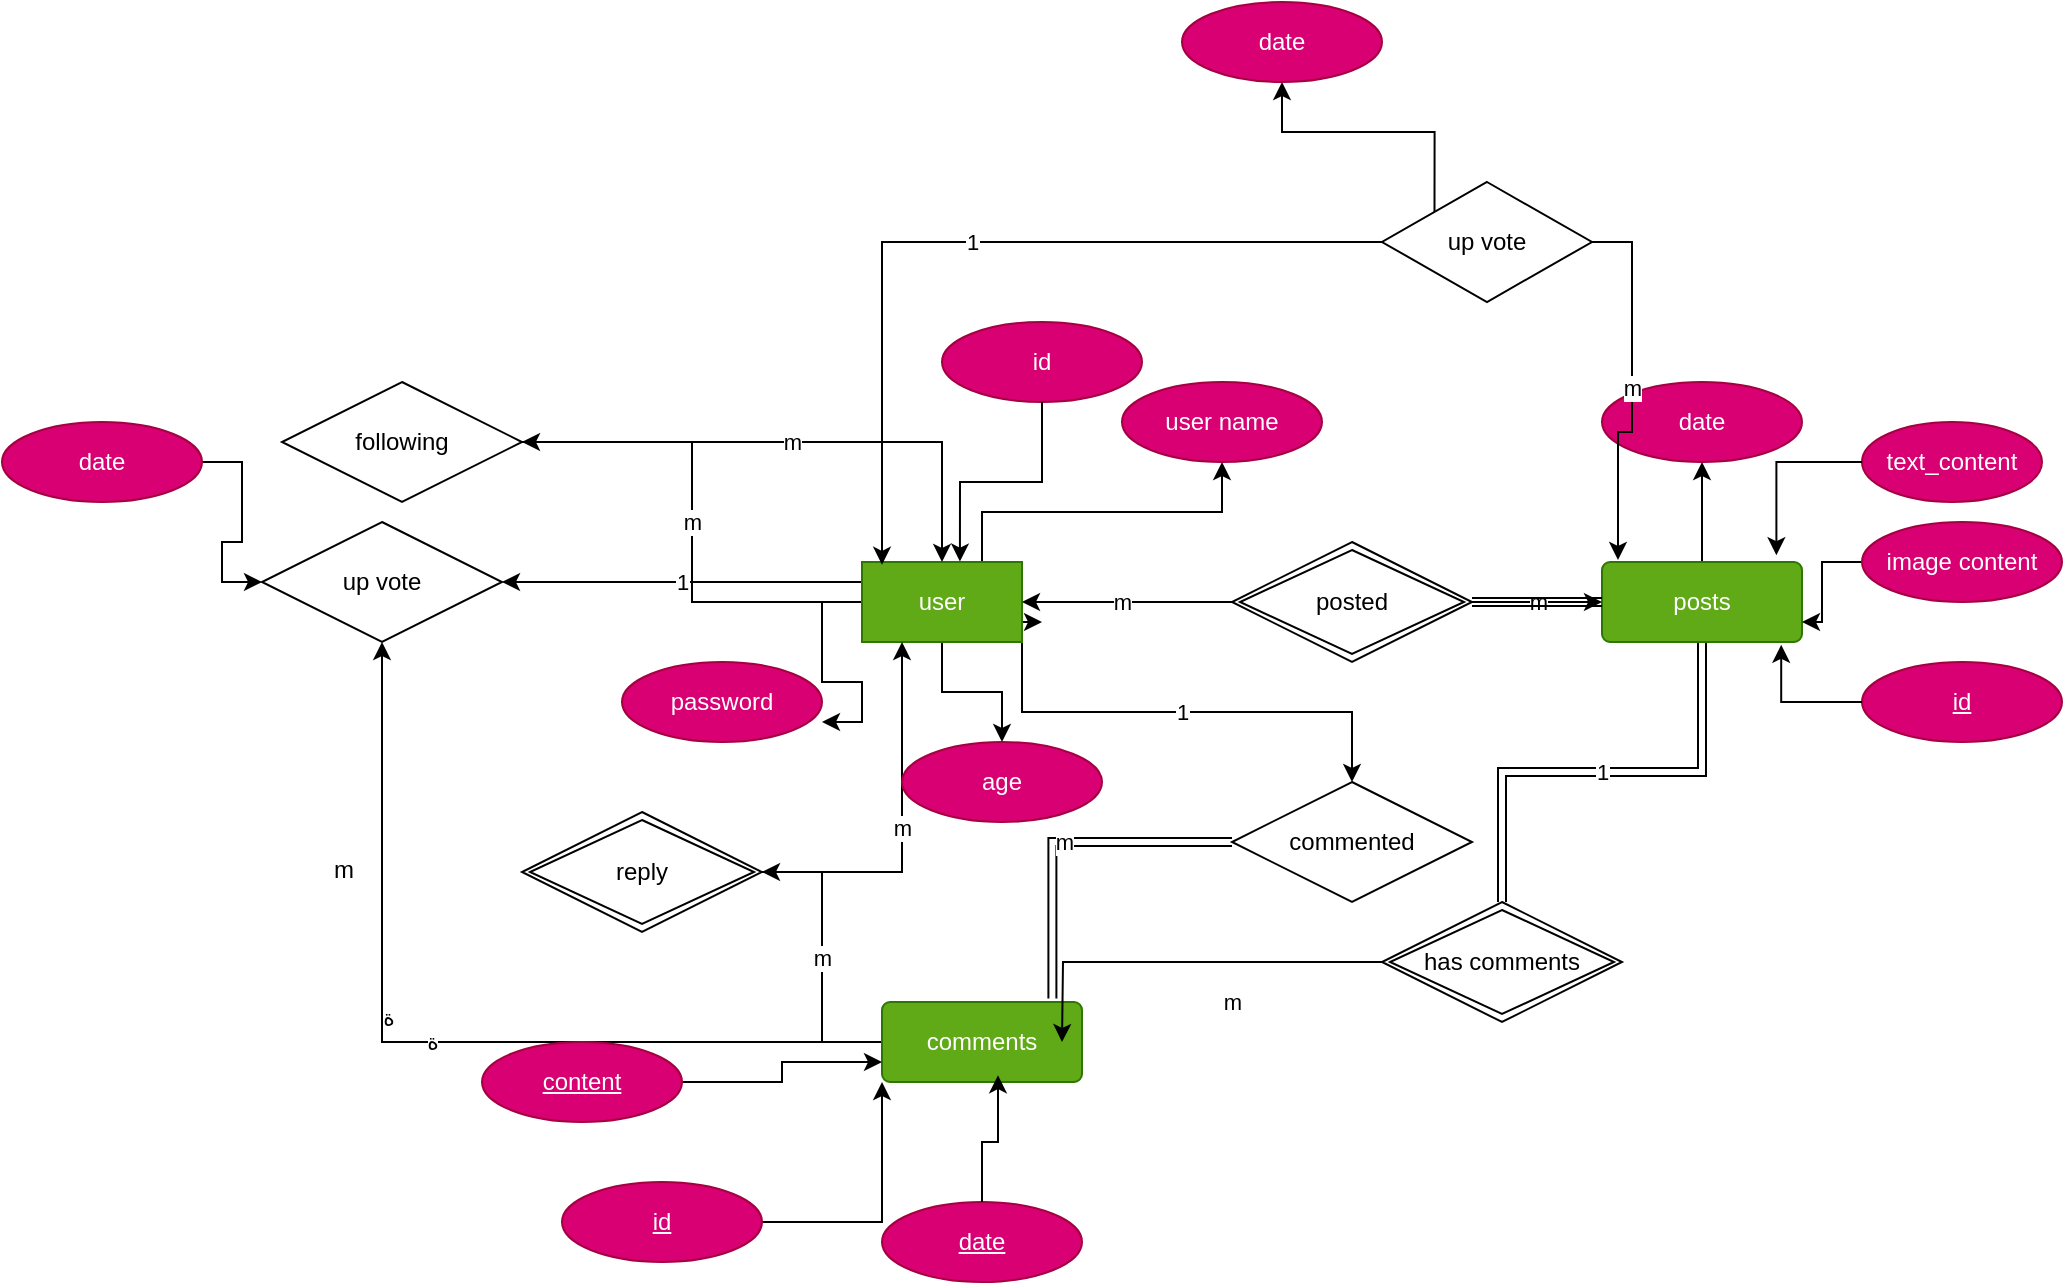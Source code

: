 <mxfile version="24.7.8" pages="2">
  <diagram name="Page-1" id="9XjhYuoobyPGaZSTx79C">
    <mxGraphModel dx="1825" dy="1720" grid="1" gridSize="10" guides="1" tooltips="1" connect="1" arrows="1" fold="1" page="1" pageScale="1" pageWidth="850" pageHeight="1100" math="0" shadow="0">
      <root>
        <mxCell id="0" />
        <mxCell id="1" parent="0" />
        <mxCell id="3RRBa5ifjyfrIRJ2lBE--13" value="m" style="edgeStyle=orthogonalEdgeStyle;rounded=0;orthogonalLoop=1;jettySize=auto;html=1;entryX=1;entryY=0.5;entryDx=0;entryDy=0;" parent="1" source="3RRBa5ifjyfrIRJ2lBE--1" target="3RRBa5ifjyfrIRJ2lBE--12" edge="1">
          <mxGeometry relative="1" as="geometry" />
        </mxCell>
        <mxCell id="3RRBa5ifjyfrIRJ2lBE--24" style="edgeStyle=orthogonalEdgeStyle;rounded=0;orthogonalLoop=1;jettySize=auto;html=1;exitX=0.75;exitY=0;exitDx=0;exitDy=0;entryX=0.5;entryY=1;entryDx=0;entryDy=0;" parent="1" source="3RRBa5ifjyfrIRJ2lBE--1" target="3RRBa5ifjyfrIRJ2lBE--23" edge="1">
          <mxGeometry relative="1" as="geometry" />
        </mxCell>
        <mxCell id="3RRBa5ifjyfrIRJ2lBE--32" style="edgeStyle=orthogonalEdgeStyle;rounded=0;orthogonalLoop=1;jettySize=auto;html=1;entryX=1;entryY=0.75;entryDx=0;entryDy=0;entryPerimeter=0;" parent="1" source="3RRBa5ifjyfrIRJ2lBE--1" target="3RRBa5ifjyfrIRJ2lBE--31" edge="1">
          <mxGeometry relative="1" as="geometry">
            <mxPoint x="230" y="210" as="targetPoint" />
          </mxGeometry>
        </mxCell>
        <mxCell id="3RRBa5ifjyfrIRJ2lBE--34" style="edgeStyle=orthogonalEdgeStyle;rounded=0;orthogonalLoop=1;jettySize=auto;html=1;entryX=0.5;entryY=0;entryDx=0;entryDy=0;" parent="1" source="3RRBa5ifjyfrIRJ2lBE--1" target="3RRBa5ifjyfrIRJ2lBE--33" edge="1">
          <mxGeometry relative="1" as="geometry" />
        </mxCell>
        <mxCell id="3RRBa5ifjyfrIRJ2lBE--49" value="1" style="edgeStyle=orthogonalEdgeStyle;rounded=0;orthogonalLoop=1;jettySize=auto;html=1;exitX=1;exitY=1;exitDx=0;exitDy=0;entryX=0.5;entryY=0;entryDx=0;entryDy=0;" parent="1" source="3RRBa5ifjyfrIRJ2lBE--1" target="3RRBa5ifjyfrIRJ2lBE--48" edge="1">
          <mxGeometry x="-0.021" relative="1" as="geometry">
            <mxPoint as="offset" />
          </mxGeometry>
        </mxCell>
        <mxCell id="3RRBa5ifjyfrIRJ2lBE--76" style="edgeStyle=orthogonalEdgeStyle;rounded=0;orthogonalLoop=1;jettySize=auto;html=1;exitX=1;exitY=0.75;exitDx=0;exitDy=0;" parent="1" source="3RRBa5ifjyfrIRJ2lBE--1" edge="1">
          <mxGeometry relative="1" as="geometry">
            <mxPoint x="270" y="150" as="targetPoint" />
          </mxGeometry>
        </mxCell>
        <mxCell id="3RRBa5ifjyfrIRJ2lBE--81" value="1" style="edgeStyle=orthogonalEdgeStyle;rounded=0;orthogonalLoop=1;jettySize=auto;html=1;exitX=0;exitY=0.25;exitDx=0;exitDy=0;" parent="1" source="3RRBa5ifjyfrIRJ2lBE--1" target="3RRBa5ifjyfrIRJ2lBE--82" edge="1">
          <mxGeometry relative="1" as="geometry">
            <mxPoint x="-60" y="130" as="targetPoint" />
          </mxGeometry>
        </mxCell>
        <mxCell id="3RRBa5ifjyfrIRJ2lBE--1" value="user" style="whiteSpace=wrap;html=1;align=center;fillColor=#60a917;fontColor=#ffffff;strokeColor=#2D7600;" parent="1" vertex="1">
          <mxGeometry x="180" y="120" width="80" height="40" as="geometry" />
        </mxCell>
        <mxCell id="3RRBa5ifjyfrIRJ2lBE--10" value="1" style="edgeStyle=orthogonalEdgeStyle;rounded=0;orthogonalLoop=1;jettySize=auto;html=1;shape=link;" parent="1" source="3RRBa5ifjyfrIRJ2lBE--3" target="3RRBa5ifjyfrIRJ2lBE--9" edge="1">
          <mxGeometry relative="1" as="geometry">
            <mxPoint x="600" y="210" as="targetPoint" />
          </mxGeometry>
        </mxCell>
        <mxCell id="3RRBa5ifjyfrIRJ2lBE--36" style="edgeStyle=orthogonalEdgeStyle;rounded=0;orthogonalLoop=1;jettySize=auto;html=1;entryX=0.5;entryY=1;entryDx=0;entryDy=0;" parent="1" source="3RRBa5ifjyfrIRJ2lBE--3" target="3RRBa5ifjyfrIRJ2lBE--35" edge="1">
          <mxGeometry relative="1" as="geometry" />
        </mxCell>
        <mxCell id="3RRBa5ifjyfrIRJ2lBE--3" value="posts" style="rounded=1;arcSize=10;whiteSpace=wrap;html=1;align=center;fillColor=#60a917;fontColor=#ffffff;strokeColor=#2D7600;" parent="1" vertex="1">
          <mxGeometry x="550" y="120" width="100" height="40" as="geometry" />
        </mxCell>
        <mxCell id="3RRBa5ifjyfrIRJ2lBE--21" value="m" style="edgeStyle=orthogonalEdgeStyle;rounded=0;orthogonalLoop=1;jettySize=auto;html=1;entryX=1;entryY=0.5;entryDx=0;entryDy=0;" parent="1" source="3RRBa5ifjyfrIRJ2lBE--5" target="3RRBa5ifjyfrIRJ2lBE--19" edge="1">
          <mxGeometry relative="1" as="geometry" />
        </mxCell>
        <mxCell id="3RRBa5ifjyfrIRJ2lBE--85" value="ة" style="edgeStyle=orthogonalEdgeStyle;rounded=0;orthogonalLoop=1;jettySize=auto;html=1;entryX=0.5;entryY=1;entryDx=0;entryDy=0;" parent="1" source="3RRBa5ifjyfrIRJ2lBE--5" target="3RRBa5ifjyfrIRJ2lBE--82" edge="1">
          <mxGeometry relative="1" as="geometry" />
        </mxCell>
        <mxCell id="3RRBa5ifjyfrIRJ2lBE--94" value="ة" style="edgeLabel;html=1;align=center;verticalAlign=middle;resizable=0;points=[];" parent="3RRBa5ifjyfrIRJ2lBE--85" vertex="1" connectable="0">
          <mxGeometry x="0.164" y="-3" relative="1" as="geometry">
            <mxPoint as="offset" />
          </mxGeometry>
        </mxCell>
        <mxCell id="3RRBa5ifjyfrIRJ2lBE--5" value="comments" style="rounded=1;arcSize=10;whiteSpace=wrap;html=1;align=center;fillColor=#60a917;fontColor=#ffffff;strokeColor=#2D7600;" parent="1" vertex="1">
          <mxGeometry x="190" y="340" width="100" height="40" as="geometry" />
        </mxCell>
        <mxCell id="3RRBa5ifjyfrIRJ2lBE--7" value="m" style="edgeStyle=orthogonalEdgeStyle;rounded=0;orthogonalLoop=1;jettySize=auto;html=1;" parent="1" source="3RRBa5ifjyfrIRJ2lBE--6" target="3RRBa5ifjyfrIRJ2lBE--3" edge="1">
          <mxGeometry relative="1" as="geometry" />
        </mxCell>
        <mxCell id="3RRBa5ifjyfrIRJ2lBE--8" value="m" style="edgeStyle=orthogonalEdgeStyle;rounded=0;orthogonalLoop=1;jettySize=auto;html=1;" parent="1" source="3RRBa5ifjyfrIRJ2lBE--6" target="3RRBa5ifjyfrIRJ2lBE--1" edge="1">
          <mxGeometry x="0.048" relative="1" as="geometry">
            <mxPoint as="offset" />
          </mxGeometry>
        </mxCell>
        <mxCell id="gha2zWPfZQm9CeeMWS2i-1" value="" style="edgeStyle=orthogonalEdgeStyle;rounded=0;orthogonalLoop=1;jettySize=auto;html=1;shape=link;" edge="1" parent="1" source="3RRBa5ifjyfrIRJ2lBE--6" target="3RRBa5ifjyfrIRJ2lBE--3">
          <mxGeometry relative="1" as="geometry" />
        </mxCell>
        <mxCell id="3RRBa5ifjyfrIRJ2lBE--6" value="posted" style="shape=rhombus;double=1;perimeter=rhombusPerimeter;whiteSpace=wrap;html=1;align=center;" parent="1" vertex="1">
          <mxGeometry x="365" y="110" width="120" height="60" as="geometry" />
        </mxCell>
        <mxCell id="3RRBa5ifjyfrIRJ2lBE--11" value="m" style="edgeStyle=orthogonalEdgeStyle;rounded=0;orthogonalLoop=1;jettySize=auto;html=1;entryX=1;entryY=0.5;entryDx=0;entryDy=0;strokeColor=none;" parent="1" source="3RRBa5ifjyfrIRJ2lBE--9" target="3RRBa5ifjyfrIRJ2lBE--5" edge="1">
          <mxGeometry relative="1" as="geometry" />
        </mxCell>
        <mxCell id="3RRBa5ifjyfrIRJ2lBE--52" style="edgeStyle=orthogonalEdgeStyle;rounded=0;orthogonalLoop=1;jettySize=auto;html=1;" parent="1" source="3RRBa5ifjyfrIRJ2lBE--9" edge="1">
          <mxGeometry relative="1" as="geometry">
            <mxPoint x="280" y="360" as="targetPoint" />
          </mxGeometry>
        </mxCell>
        <mxCell id="3RRBa5ifjyfrIRJ2lBE--9" value="has comments" style="shape=rhombus;double=1;perimeter=rhombusPerimeter;whiteSpace=wrap;html=1;align=center;" parent="1" vertex="1">
          <mxGeometry x="440" y="290" width="120" height="60" as="geometry" />
        </mxCell>
        <mxCell id="3RRBa5ifjyfrIRJ2lBE--18" value="m" style="edgeStyle=orthogonalEdgeStyle;rounded=0;orthogonalLoop=1;jettySize=auto;html=1;entryX=0.5;entryY=0;entryDx=0;entryDy=0;" parent="1" source="3RRBa5ifjyfrIRJ2lBE--12" target="3RRBa5ifjyfrIRJ2lBE--1" edge="1">
          <mxGeometry relative="1" as="geometry">
            <mxPoint as="offset" />
          </mxGeometry>
        </mxCell>
        <mxCell id="3RRBa5ifjyfrIRJ2lBE--12" value="following" style="shape=rhombus;perimeter=rhombusPerimeter;whiteSpace=wrap;html=1;align=center;" parent="1" vertex="1">
          <mxGeometry x="-110" y="30" width="120" height="60" as="geometry" />
        </mxCell>
        <mxCell id="oWTwecO-nlmCpSqTafe5-1" value="m" style="edgeStyle=orthogonalEdgeStyle;rounded=0;orthogonalLoop=1;jettySize=auto;html=1;entryX=0.25;entryY=1;entryDx=0;entryDy=0;" edge="1" parent="1" source="3RRBa5ifjyfrIRJ2lBE--19" target="3RRBa5ifjyfrIRJ2lBE--1">
          <mxGeometry relative="1" as="geometry" />
        </mxCell>
        <mxCell id="3RRBa5ifjyfrIRJ2lBE--19" value="reply" style="shape=rhombus;double=1;perimeter=rhombusPerimeter;whiteSpace=wrap;html=1;align=center;" parent="1" vertex="1">
          <mxGeometry x="10" y="245" width="120" height="60" as="geometry" />
        </mxCell>
        <mxCell id="3RRBa5ifjyfrIRJ2lBE--23" value="user name" style="ellipse;whiteSpace=wrap;html=1;align=center;fillColor=#d80073;fontColor=#ffffff;strokeColor=#A50040;" parent="1" vertex="1">
          <mxGeometry x="310" y="30" width="100" height="40" as="geometry" />
        </mxCell>
        <mxCell id="3RRBa5ifjyfrIRJ2lBE--26" value="id" style="ellipse;whiteSpace=wrap;html=1;align=center;fillColor=#d80073;fontColor=#ffffff;strokeColor=#A50040;" parent="1" vertex="1">
          <mxGeometry x="220" width="100" height="40" as="geometry" />
        </mxCell>
        <mxCell id="3RRBa5ifjyfrIRJ2lBE--28" style="edgeStyle=orthogonalEdgeStyle;rounded=0;orthogonalLoop=1;jettySize=auto;html=1;entryX=0.612;entryY=-0.005;entryDx=0;entryDy=0;entryPerimeter=0;" parent="1" source="3RRBa5ifjyfrIRJ2lBE--26" target="3RRBa5ifjyfrIRJ2lBE--1" edge="1">
          <mxGeometry relative="1" as="geometry" />
        </mxCell>
        <mxCell id="3RRBa5ifjyfrIRJ2lBE--31" value="password" style="ellipse;whiteSpace=wrap;html=1;align=center;fillColor=#d80073;fontColor=#ffffff;strokeColor=#A50040;" parent="1" vertex="1">
          <mxGeometry x="60" y="170" width="100" height="40" as="geometry" />
        </mxCell>
        <mxCell id="3RRBa5ifjyfrIRJ2lBE--33" value="age" style="ellipse;whiteSpace=wrap;html=1;align=center;fillColor=#d80073;fontColor=#ffffff;strokeColor=#A50040;" parent="1" vertex="1">
          <mxGeometry x="200" y="210" width="100" height="40" as="geometry" />
        </mxCell>
        <mxCell id="3RRBa5ifjyfrIRJ2lBE--35" value="date" style="ellipse;whiteSpace=wrap;html=1;align=center;fillColor=#d80073;fontColor=#ffffff;strokeColor=#A50040;" parent="1" vertex="1">
          <mxGeometry x="550" y="30" width="100" height="40" as="geometry" />
        </mxCell>
        <mxCell id="3RRBa5ifjyfrIRJ2lBE--37" value="text_content" style="ellipse;whiteSpace=wrap;html=1;align=center;fillColor=#d80073;fontColor=#ffffff;strokeColor=#A50040;" parent="1" vertex="1">
          <mxGeometry x="680" y="50" width="90" height="40" as="geometry" />
        </mxCell>
        <mxCell id="3RRBa5ifjyfrIRJ2lBE--40" style="edgeStyle=orthogonalEdgeStyle;rounded=0;orthogonalLoop=1;jettySize=auto;html=1;entryX=1;entryY=0.75;entryDx=0;entryDy=0;" parent="1" source="3RRBa5ifjyfrIRJ2lBE--38" target="3RRBa5ifjyfrIRJ2lBE--3" edge="1">
          <mxGeometry relative="1" as="geometry" />
        </mxCell>
        <mxCell id="3RRBa5ifjyfrIRJ2lBE--38" value="image content" style="ellipse;whiteSpace=wrap;html=1;align=center;fillColor=#d80073;fontColor=#ffffff;strokeColor=#A50040;" parent="1" vertex="1">
          <mxGeometry x="680" y="100" width="100" height="40" as="geometry" />
        </mxCell>
        <mxCell id="3RRBa5ifjyfrIRJ2lBE--39" style="edgeStyle=orthogonalEdgeStyle;rounded=0;orthogonalLoop=1;jettySize=auto;html=1;entryX=0.872;entryY=-0.085;entryDx=0;entryDy=0;entryPerimeter=0;" parent="1" source="3RRBa5ifjyfrIRJ2lBE--37" target="3RRBa5ifjyfrIRJ2lBE--3" edge="1">
          <mxGeometry relative="1" as="geometry" />
        </mxCell>
        <mxCell id="3RRBa5ifjyfrIRJ2lBE--41" value="id" style="ellipse;whiteSpace=wrap;html=1;align=center;fontStyle=4;fillColor=#d80073;fontColor=#ffffff;strokeColor=#A50040;" parent="1" vertex="1">
          <mxGeometry x="680" y="170" width="100" height="40" as="geometry" />
        </mxCell>
        <mxCell id="3RRBa5ifjyfrIRJ2lBE--42" style="edgeStyle=orthogonalEdgeStyle;rounded=0;orthogonalLoop=1;jettySize=auto;html=1;entryX=0.896;entryY=1.035;entryDx=0;entryDy=0;entryPerimeter=0;" parent="1" source="3RRBa5ifjyfrIRJ2lBE--41" target="3RRBa5ifjyfrIRJ2lBE--3" edge="1">
          <mxGeometry relative="1" as="geometry" />
        </mxCell>
        <mxCell id="3RRBa5ifjyfrIRJ2lBE--43" value="date" style="ellipse;whiteSpace=wrap;html=1;align=center;fontStyle=4;fillColor=#d80073;fontColor=#ffffff;strokeColor=#A50040;" parent="1" vertex="1">
          <mxGeometry x="190" y="440" width="100" height="40" as="geometry" />
        </mxCell>
        <mxCell id="3RRBa5ifjyfrIRJ2lBE--51" style="edgeStyle=orthogonalEdgeStyle;rounded=0;orthogonalLoop=1;jettySize=auto;html=1;entryX=0;entryY=0.75;entryDx=0;entryDy=0;" parent="1" source="3RRBa5ifjyfrIRJ2lBE--44" target="3RRBa5ifjyfrIRJ2lBE--5" edge="1">
          <mxGeometry relative="1" as="geometry" />
        </mxCell>
        <mxCell id="3RRBa5ifjyfrIRJ2lBE--44" value="content" style="ellipse;whiteSpace=wrap;html=1;align=center;fontStyle=4;fillColor=#d80073;fontColor=#ffffff;strokeColor=#A50040;" parent="1" vertex="1">
          <mxGeometry x="-10" y="360" width="100" height="40" as="geometry" />
        </mxCell>
        <mxCell id="3RRBa5ifjyfrIRJ2lBE--47" style="edgeStyle=orthogonalEdgeStyle;rounded=0;orthogonalLoop=1;jettySize=auto;html=1;entryX=0;entryY=1;entryDx=0;entryDy=0;" parent="1" source="3RRBa5ifjyfrIRJ2lBE--45" target="3RRBa5ifjyfrIRJ2lBE--5" edge="1">
          <mxGeometry relative="1" as="geometry" />
        </mxCell>
        <mxCell id="3RRBa5ifjyfrIRJ2lBE--45" value="id" style="ellipse;whiteSpace=wrap;html=1;align=center;fontStyle=4;fillColor=#d80073;fontColor=#ffffff;strokeColor=#A50040;" parent="1" vertex="1">
          <mxGeometry x="30" y="430" width="100" height="40" as="geometry" />
        </mxCell>
        <mxCell id="3RRBa5ifjyfrIRJ2lBE--46" style="edgeStyle=orthogonalEdgeStyle;rounded=0;orthogonalLoop=1;jettySize=auto;html=1;entryX=0.58;entryY=0.915;entryDx=0;entryDy=0;entryPerimeter=0;" parent="1" source="3RRBa5ifjyfrIRJ2lBE--43" target="3RRBa5ifjyfrIRJ2lBE--5" edge="1">
          <mxGeometry relative="1" as="geometry" />
        </mxCell>
        <mxCell id="3RRBa5ifjyfrIRJ2lBE--48" value="commented" style="shape=rhombus;perimeter=rhombusPerimeter;whiteSpace=wrap;html=1;align=center;" parent="1" vertex="1">
          <mxGeometry x="365" y="230" width="120" height="60" as="geometry" />
        </mxCell>
        <mxCell id="3RRBa5ifjyfrIRJ2lBE--50" value="m" style="edgeStyle=orthogonalEdgeStyle;rounded=0;orthogonalLoop=1;jettySize=auto;html=1;entryX=0.852;entryY=-0.045;entryDx=0;entryDy=0;entryPerimeter=0;shape=link;" parent="1" source="3RRBa5ifjyfrIRJ2lBE--48" target="3RRBa5ifjyfrIRJ2lBE--5" edge="1">
          <mxGeometry relative="1" as="geometry" />
        </mxCell>
        <mxCell id="3RRBa5ifjyfrIRJ2lBE--74" style="edgeStyle=orthogonalEdgeStyle;rounded=0;orthogonalLoop=1;jettySize=auto;html=1;exitX=0;exitY=0;exitDx=0;exitDy=0;entryX=0.5;entryY=1;entryDx=0;entryDy=0;" parent="1" source="3RRBa5ifjyfrIRJ2lBE--67" target="3RRBa5ifjyfrIRJ2lBE--72" edge="1">
          <mxGeometry relative="1" as="geometry" />
        </mxCell>
        <mxCell id="3RRBa5ifjyfrIRJ2lBE--67" value="up vote" style="shape=rhombus;perimeter=rhombusPerimeter;whiteSpace=wrap;html=1;align=center;" parent="1" vertex="1">
          <mxGeometry x="440" y="-70" width="105" height="60" as="geometry" />
        </mxCell>
        <mxCell id="3RRBa5ifjyfrIRJ2lBE--69" value="m" style="edgeStyle=orthogonalEdgeStyle;rounded=0;orthogonalLoop=1;jettySize=auto;html=1;exitX=1;exitY=0.5;exitDx=0;exitDy=0;entryX=0.08;entryY=-0.025;entryDx=0;entryDy=0;entryPerimeter=0;" parent="1" source="3RRBa5ifjyfrIRJ2lBE--67" target="3RRBa5ifjyfrIRJ2lBE--3" edge="1">
          <mxGeometry relative="1" as="geometry" />
        </mxCell>
        <mxCell id="3RRBa5ifjyfrIRJ2lBE--72" value="date" style="ellipse;whiteSpace=wrap;html=1;align=center;fillColor=#d80073;fontColor=#ffffff;strokeColor=#A50040;" parent="1" vertex="1">
          <mxGeometry x="340" y="-160" width="100" height="40" as="geometry" />
        </mxCell>
        <mxCell id="3RRBa5ifjyfrIRJ2lBE--77" value="1" style="edgeStyle=orthogonalEdgeStyle;rounded=0;orthogonalLoop=1;jettySize=auto;html=1;entryX=0.125;entryY=0.035;entryDx=0;entryDy=0;entryPerimeter=0;" parent="1" source="3RRBa5ifjyfrIRJ2lBE--67" target="3RRBa5ifjyfrIRJ2lBE--1" edge="1">
          <mxGeometry relative="1" as="geometry" />
        </mxCell>
        <mxCell id="3RRBa5ifjyfrIRJ2lBE--82" value="up vote" style="shape=rhombus;perimeter=rhombusPerimeter;whiteSpace=wrap;html=1;align=center;" parent="1" vertex="1">
          <mxGeometry x="-120" y="100" width="120" height="60" as="geometry" />
        </mxCell>
        <mxCell id="3RRBa5ifjyfrIRJ2lBE--92" style="edgeStyle=orthogonalEdgeStyle;rounded=0;orthogonalLoop=1;jettySize=auto;html=1;entryX=0;entryY=0.5;entryDx=0;entryDy=0;" parent="1" source="3RRBa5ifjyfrIRJ2lBE--86" target="3RRBa5ifjyfrIRJ2lBE--82" edge="1">
          <mxGeometry relative="1" as="geometry" />
        </mxCell>
        <mxCell id="3RRBa5ifjyfrIRJ2lBE--86" value="date" style="ellipse;whiteSpace=wrap;html=1;align=center;fillColor=#d80073;fontColor=#ffffff;strokeColor=#A50040;" parent="1" vertex="1">
          <mxGeometry x="-250" y="50" width="100" height="40" as="geometry" />
        </mxCell>
        <mxCell id="3RRBa5ifjyfrIRJ2lBE--95" value="m" style="text;strokeColor=none;fillColor=none;spacingLeft=4;spacingRight=4;overflow=hidden;rotatable=0;points=[[0,0.5],[1,0.5]];portConstraint=eastwest;fontSize=12;whiteSpace=wrap;html=1;" parent="1" vertex="1">
          <mxGeometry x="-90" y="260" width="40" height="30" as="geometry" />
        </mxCell>
      </root>
    </mxGraphModel>
  </diagram>
  <diagram id="Yn746EnxfipcI4BSq0CS" name="Page-2">
    <mxGraphModel dx="975" dy="620" grid="1" gridSize="10" guides="1" tooltips="1" connect="1" arrows="1" fold="1" page="1" pageScale="1" pageWidth="850" pageHeight="1100" math="0" shadow="0">
      <root>
        <mxCell id="0" />
        <mxCell id="1" parent="0" />
        <mxCell id="nkIInVx1HYtHLgI14Pll-1" value="m" style="edgeStyle=orthogonalEdgeStyle;rounded=0;orthogonalLoop=1;jettySize=auto;html=1;entryX=1;entryY=0.5;entryDx=0;entryDy=0;dashed=1;" edge="1" parent="1" source="nkIInVx1HYtHLgI14Pll-8" target="nkIInVx1HYtHLgI14Pll-24">
          <mxGeometry relative="1" as="geometry" />
        </mxCell>
        <mxCell id="nkIInVx1HYtHLgI14Pll-2" style="edgeStyle=orthogonalEdgeStyle;rounded=0;orthogonalLoop=1;jettySize=auto;html=1;exitX=0.75;exitY=0;exitDx=0;exitDy=0;entryX=0.5;entryY=1;entryDx=0;entryDy=0;" edge="1" parent="1" source="nkIInVx1HYtHLgI14Pll-8" target="nkIInVx1HYtHLgI14Pll-27">
          <mxGeometry relative="1" as="geometry" />
        </mxCell>
        <mxCell id="nkIInVx1HYtHLgI14Pll-3" style="edgeStyle=orthogonalEdgeStyle;rounded=0;orthogonalLoop=1;jettySize=auto;html=1;entryX=1;entryY=0.75;entryDx=0;entryDy=0;entryPerimeter=0;" edge="1" parent="1" source="nkIInVx1HYtHLgI14Pll-8" target="nkIInVx1HYtHLgI14Pll-30">
          <mxGeometry relative="1" as="geometry">
            <mxPoint x="760" y="680" as="targetPoint" />
          </mxGeometry>
        </mxCell>
        <mxCell id="nkIInVx1HYtHLgI14Pll-4" style="edgeStyle=orthogonalEdgeStyle;rounded=0;orthogonalLoop=1;jettySize=auto;html=1;entryX=0.5;entryY=0;entryDx=0;entryDy=0;" edge="1" parent="1" source="nkIInVx1HYtHLgI14Pll-8" target="nkIInVx1HYtHLgI14Pll-31">
          <mxGeometry relative="1" as="geometry" />
        </mxCell>
        <mxCell id="nkIInVx1HYtHLgI14Pll-5" value="1" style="rounded=0;orthogonalLoop=1;jettySize=auto;html=1;exitX=1;exitY=1;exitDx=0;exitDy=0;dashed=1;" edge="1" parent="1" source="nkIInVx1HYtHLgI14Pll-8" target="nkIInVx1HYtHLgI14Pll-45">
          <mxGeometry x="-0.021" relative="1" as="geometry">
            <mxPoint as="offset" />
          </mxGeometry>
        </mxCell>
        <mxCell id="nkIInVx1HYtHLgI14Pll-6" style="edgeStyle=orthogonalEdgeStyle;rounded=0;orthogonalLoop=1;jettySize=auto;html=1;exitX=1;exitY=0.75;exitDx=0;exitDy=0;" edge="1" parent="1" source="nkIInVx1HYtHLgI14Pll-8">
          <mxGeometry relative="1" as="geometry">
            <mxPoint x="800" y="620" as="targetPoint" />
          </mxGeometry>
        </mxCell>
        <mxCell id="nkIInVx1HYtHLgI14Pll-7" value="1" style="edgeStyle=orthogonalEdgeStyle;rounded=0;orthogonalLoop=1;jettySize=auto;html=1;exitX=0;exitY=0.25;exitDx=0;exitDy=0;dashed=1;" edge="1" parent="1" source="nkIInVx1HYtHLgI14Pll-8" target="nkIInVx1HYtHLgI14Pll-52">
          <mxGeometry relative="1" as="geometry">
            <mxPoint x="470" y="600" as="targetPoint" />
          </mxGeometry>
        </mxCell>
        <mxCell id="nkIInVx1HYtHLgI14Pll-8" value="user" style="whiteSpace=wrap;html=1;align=center;fillColor=#60a917;fontColor=#ffffff;strokeColor=#2D7600;" vertex="1" parent="1">
          <mxGeometry x="710" y="590" width="80" height="40" as="geometry" />
        </mxCell>
        <mxCell id="nkIInVx1HYtHLgI14Pll-9" value="1" style="rounded=0;orthogonalLoop=1;jettySize=auto;html=1;shape=link;" edge="1" parent="1" source="nkIInVx1HYtHLgI14Pll-11" target="nkIInVx1HYtHLgI14Pll-45">
          <mxGeometry x="-0.103" relative="1" as="geometry">
            <mxPoint x="1030" y="760" as="targetPoint" />
            <mxPoint as="offset" />
          </mxGeometry>
        </mxCell>
        <mxCell id="nkIInVx1HYtHLgI14Pll-10" style="edgeStyle=orthogonalEdgeStyle;rounded=0;orthogonalLoop=1;jettySize=auto;html=1;entryX=0.5;entryY=1;entryDx=0;entryDy=0;" edge="1" parent="1" source="nkIInVx1HYtHLgI14Pll-11" target="nkIInVx1HYtHLgI14Pll-32">
          <mxGeometry relative="1" as="geometry" />
        </mxCell>
        <mxCell id="nkIInVx1HYtHLgI14Pll-11" value="posts" style="rounded=1;arcSize=10;whiteSpace=wrap;html=1;align=center;fillColor=#60a917;fontColor=#ffffff;strokeColor=#2D7600;" vertex="1" parent="1">
          <mxGeometry x="1080" y="590" width="100" height="40" as="geometry" />
        </mxCell>
        <mxCell id="nkIInVx1HYtHLgI14Pll-13" value="ة" style="edgeStyle=orthogonalEdgeStyle;rounded=0;orthogonalLoop=1;jettySize=auto;html=1;entryX=0.5;entryY=1;entryDx=0;entryDy=0;dashed=1;" edge="1" parent="1" target="nkIInVx1HYtHLgI14Pll-52">
          <mxGeometry relative="1" as="geometry">
            <mxPoint x="720" y="830" as="sourcePoint" />
          </mxGeometry>
        </mxCell>
        <mxCell id="nkIInVx1HYtHLgI14Pll-14" value="ة" style="edgeLabel;html=1;align=center;verticalAlign=middle;resizable=0;points=[];" vertex="1" connectable="0" parent="nkIInVx1HYtHLgI14Pll-13">
          <mxGeometry x="0.164" y="-3" relative="1" as="geometry">
            <mxPoint as="offset" />
          </mxGeometry>
        </mxCell>
        <mxCell id="nkIInVx1HYtHLgI14Pll-16" value="m" style="edgeStyle=orthogonalEdgeStyle;rounded=0;orthogonalLoop=1;jettySize=auto;html=1;dashed=1;" edge="1" parent="1" source="nkIInVx1HYtHLgI14Pll-19" target="nkIInVx1HYtHLgI14Pll-11">
          <mxGeometry relative="1" as="geometry" />
        </mxCell>
        <mxCell id="nkIInVx1HYtHLgI14Pll-17" value="m" style="edgeStyle=orthogonalEdgeStyle;rounded=0;orthogonalLoop=1;jettySize=auto;html=1;dashed=1;" edge="1" parent="1" source="nkIInVx1HYtHLgI14Pll-19" target="nkIInVx1HYtHLgI14Pll-8">
          <mxGeometry x="0.048" relative="1" as="geometry">
            <mxPoint as="offset" />
          </mxGeometry>
        </mxCell>
        <mxCell id="nkIInVx1HYtHLgI14Pll-18" value="" style="edgeStyle=orthogonalEdgeStyle;rounded=0;orthogonalLoop=1;jettySize=auto;html=1;shape=link;" edge="1" parent="1" source="nkIInVx1HYtHLgI14Pll-19" target="nkIInVx1HYtHLgI14Pll-11">
          <mxGeometry relative="1" as="geometry" />
        </mxCell>
        <mxCell id="nkIInVx1HYtHLgI14Pll-19" value="posted" style="shape=rhombus;double=1;perimeter=rhombusPerimeter;whiteSpace=wrap;html=1;align=center;" vertex="1" parent="1">
          <mxGeometry x="895" y="580" width="120" height="60" as="geometry" />
        </mxCell>
        <mxCell id="nkIInVx1HYtHLgI14Pll-20" value="m" style="edgeStyle=orthogonalEdgeStyle;rounded=0;orthogonalLoop=1;jettySize=auto;html=1;entryX=1;entryY=0.5;entryDx=0;entryDy=0;strokeColor=none;dashed=1;" edge="1" parent="1">
          <mxGeometry relative="1" as="geometry">
            <mxPoint x="970" y="790" as="sourcePoint" />
            <mxPoint x="820" y="830" as="targetPoint" />
          </mxGeometry>
        </mxCell>
        <mxCell id="nkIInVx1HYtHLgI14Pll-23" value="m" style="edgeStyle=orthogonalEdgeStyle;rounded=0;orthogonalLoop=1;jettySize=auto;html=1;entryX=0.5;entryY=0;entryDx=0;entryDy=0;dashed=1;" edge="1" parent="1" source="nkIInVx1HYtHLgI14Pll-24" target="nkIInVx1HYtHLgI14Pll-8">
          <mxGeometry relative="1" as="geometry" />
        </mxCell>
        <mxCell id="nkIInVx1HYtHLgI14Pll-24" value="following" style="shape=rhombus;perimeter=rhombusPerimeter;whiteSpace=wrap;html=1;align=center;" vertex="1" parent="1">
          <mxGeometry x="420" y="500" width="120" height="60" as="geometry" />
        </mxCell>
        <mxCell id="nkIInVx1HYtHLgI14Pll-27" value="user name" style="ellipse;whiteSpace=wrap;html=1;align=center;fillColor=#d80073;fontColor=#ffffff;strokeColor=#A50040;" vertex="1" parent="1">
          <mxGeometry x="840" y="500" width="100" height="40" as="geometry" />
        </mxCell>
        <mxCell id="nkIInVx1HYtHLgI14Pll-28" value="id" style="ellipse;whiteSpace=wrap;html=1;align=center;fillColor=#d80073;fontColor=#ffffff;strokeColor=#A50040;" vertex="1" parent="1">
          <mxGeometry x="750" y="470" width="100" height="40" as="geometry" />
        </mxCell>
        <mxCell id="nkIInVx1HYtHLgI14Pll-29" style="edgeStyle=orthogonalEdgeStyle;rounded=0;orthogonalLoop=1;jettySize=auto;html=1;entryX=0.612;entryY=-0.005;entryDx=0;entryDy=0;entryPerimeter=0;" edge="1" parent="1" source="nkIInVx1HYtHLgI14Pll-28" target="nkIInVx1HYtHLgI14Pll-8">
          <mxGeometry relative="1" as="geometry" />
        </mxCell>
        <mxCell id="nkIInVx1HYtHLgI14Pll-30" value="password" style="ellipse;whiteSpace=wrap;html=1;align=center;fillColor=#d80073;fontColor=#ffffff;strokeColor=#A50040;" vertex="1" parent="1">
          <mxGeometry x="590" y="640" width="100" height="40" as="geometry" />
        </mxCell>
        <mxCell id="nkIInVx1HYtHLgI14Pll-31" value="age" style="ellipse;whiteSpace=wrap;html=1;align=center;fillColor=#d80073;fontColor=#ffffff;strokeColor=#A50040;" vertex="1" parent="1">
          <mxGeometry x="710" y="680" width="100" height="40" as="geometry" />
        </mxCell>
        <mxCell id="nkIInVx1HYtHLgI14Pll-32" value="date" style="ellipse;whiteSpace=wrap;html=1;align=center;fillColor=#d80073;fontColor=#ffffff;strokeColor=#A50040;" vertex="1" parent="1">
          <mxGeometry x="1080" y="500" width="100" height="40" as="geometry" />
        </mxCell>
        <mxCell id="nkIInVx1HYtHLgI14Pll-33" value="text_content" style="ellipse;whiteSpace=wrap;html=1;align=center;fillColor=#d80073;fontColor=#ffffff;strokeColor=#A50040;" vertex="1" parent="1">
          <mxGeometry x="1210" y="520" width="90" height="40" as="geometry" />
        </mxCell>
        <mxCell id="nkIInVx1HYtHLgI14Pll-34" style="edgeStyle=orthogonalEdgeStyle;rounded=0;orthogonalLoop=1;jettySize=auto;html=1;entryX=1;entryY=0.75;entryDx=0;entryDy=0;" edge="1" parent="1" source="nkIInVx1HYtHLgI14Pll-35" target="nkIInVx1HYtHLgI14Pll-11">
          <mxGeometry relative="1" as="geometry" />
        </mxCell>
        <mxCell id="nkIInVx1HYtHLgI14Pll-35" value="image content" style="ellipse;whiteSpace=wrap;html=1;align=center;fillColor=#d80073;fontColor=#ffffff;strokeColor=#A50040;" vertex="1" parent="1">
          <mxGeometry x="1210" y="570" width="100" height="40" as="geometry" />
        </mxCell>
        <mxCell id="nkIInVx1HYtHLgI14Pll-36" style="edgeStyle=orthogonalEdgeStyle;rounded=0;orthogonalLoop=1;jettySize=auto;html=1;entryX=0.872;entryY=-0.085;entryDx=0;entryDy=0;entryPerimeter=0;" edge="1" parent="1" source="nkIInVx1HYtHLgI14Pll-33" target="nkIInVx1HYtHLgI14Pll-11">
          <mxGeometry relative="1" as="geometry" />
        </mxCell>
        <mxCell id="nkIInVx1HYtHLgI14Pll-37" value="id" style="ellipse;whiteSpace=wrap;html=1;align=center;fontStyle=4;fillColor=#d80073;fontColor=#ffffff;strokeColor=#A50040;" vertex="1" parent="1">
          <mxGeometry x="1210" y="640" width="100" height="40" as="geometry" />
        </mxCell>
        <mxCell id="nkIInVx1HYtHLgI14Pll-38" style="edgeStyle=orthogonalEdgeStyle;rounded=0;orthogonalLoop=1;jettySize=auto;html=1;entryX=0.896;entryY=1.035;entryDx=0;entryDy=0;entryPerimeter=0;" edge="1" parent="1" source="nkIInVx1HYtHLgI14Pll-37" target="nkIInVx1HYtHLgI14Pll-11">
          <mxGeometry relative="1" as="geometry" />
        </mxCell>
        <mxCell id="nkIInVx1HYtHLgI14Pll-56" style="edgeStyle=orthogonalEdgeStyle;rounded=0;orthogonalLoop=1;jettySize=auto;html=1;entryX=1;entryY=0.5;entryDx=0;entryDy=0;" edge="1" parent="1" source="nkIInVx1HYtHLgI14Pll-39" target="nkIInVx1HYtHLgI14Pll-45">
          <mxGeometry relative="1" as="geometry" />
        </mxCell>
        <mxCell id="nkIInVx1HYtHLgI14Pll-39" value="date" style="ellipse;whiteSpace=wrap;html=1;align=center;fontStyle=4;fillColor=#d80073;fontColor=#ffffff;strokeColor=#A50040;" vertex="1" parent="1">
          <mxGeometry x="990" y="810" width="100" height="40" as="geometry" />
        </mxCell>
        <mxCell id="nkIInVx1HYtHLgI14Pll-58" style="edgeStyle=orthogonalEdgeStyle;rounded=0;orthogonalLoop=1;jettySize=auto;html=1;entryX=0;entryY=0.5;entryDx=0;entryDy=0;" edge="1" parent="1" source="nkIInVx1HYtHLgI14Pll-41" target="nkIInVx1HYtHLgI14Pll-45">
          <mxGeometry relative="1" as="geometry">
            <Array as="points">
              <mxPoint x="760" y="840" />
              <mxPoint x="840" y="840" />
              <mxPoint x="840" y="790" />
              <mxPoint x="875" y="790" />
              <mxPoint x="875" y="730" />
            </Array>
          </mxGeometry>
        </mxCell>
        <mxCell id="nkIInVx1HYtHLgI14Pll-41" value="content" style="ellipse;whiteSpace=wrap;html=1;align=center;fontStyle=4;fillColor=#d80073;fontColor=#ffffff;strokeColor=#A50040;" vertex="1" parent="1">
          <mxGeometry x="710" y="780" width="100" height="40" as="geometry" />
        </mxCell>
        <mxCell id="nkIInVx1HYtHLgI14Pll-57" style="edgeStyle=orthogonalEdgeStyle;rounded=0;orthogonalLoop=1;jettySize=auto;html=1;entryX=0.5;entryY=1;entryDx=0;entryDy=0;" edge="1" parent="1" source="nkIInVx1HYtHLgI14Pll-43" target="nkIInVx1HYtHLgI14Pll-45">
          <mxGeometry relative="1" as="geometry" />
        </mxCell>
        <mxCell id="nkIInVx1HYtHLgI14Pll-43" value="id" style="ellipse;whiteSpace=wrap;html=1;align=center;fontStyle=4;fillColor=#d80073;fontColor=#ffffff;strokeColor=#A50040;" vertex="1" parent="1">
          <mxGeometry x="870" y="830" width="100" height="40" as="geometry" />
        </mxCell>
        <mxCell id="nkIInVx1HYtHLgI14Pll-45" value="commented" style="shape=rhombus;perimeter=rhombusPerimeter;whiteSpace=wrap;html=1;align=center;" vertex="1" parent="1">
          <mxGeometry x="895" y="700" width="120" height="60" as="geometry" />
        </mxCell>
        <mxCell id="nkIInVx1HYtHLgI14Pll-47" style="edgeStyle=orthogonalEdgeStyle;rounded=0;orthogonalLoop=1;jettySize=auto;html=1;exitX=0;exitY=0;exitDx=0;exitDy=0;entryX=0.5;entryY=1;entryDx=0;entryDy=0;" edge="1" parent="1" source="nkIInVx1HYtHLgI14Pll-48" target="nkIInVx1HYtHLgI14Pll-50">
          <mxGeometry relative="1" as="geometry" />
        </mxCell>
        <mxCell id="nkIInVx1HYtHLgI14Pll-48" value="up vote" style="shape=rhombus;perimeter=rhombusPerimeter;whiteSpace=wrap;html=1;align=center;" vertex="1" parent="1">
          <mxGeometry x="970" y="400" width="105" height="60" as="geometry" />
        </mxCell>
        <mxCell id="nkIInVx1HYtHLgI14Pll-49" value="m" style="edgeStyle=orthogonalEdgeStyle;rounded=0;orthogonalLoop=1;jettySize=auto;html=1;exitX=1;exitY=0.5;exitDx=0;exitDy=0;entryX=0.08;entryY=-0.025;entryDx=0;entryDy=0;entryPerimeter=0;dashed=1;" edge="1" parent="1" source="nkIInVx1HYtHLgI14Pll-48" target="nkIInVx1HYtHLgI14Pll-11">
          <mxGeometry relative="1" as="geometry">
            <Array as="points">
              <mxPoint x="1070" y="460" />
              <mxPoint x="1070" y="589" />
            </Array>
          </mxGeometry>
        </mxCell>
        <mxCell id="nkIInVx1HYtHLgI14Pll-50" value="date" style="ellipse;whiteSpace=wrap;html=1;align=center;fillColor=#d80073;fontColor=#ffffff;strokeColor=#A50040;" vertex="1" parent="1">
          <mxGeometry x="870" y="310" width="100" height="40" as="geometry" />
        </mxCell>
        <mxCell id="nkIInVx1HYtHLgI14Pll-51" value="1" style="edgeStyle=orthogonalEdgeStyle;rounded=0;orthogonalLoop=1;jettySize=auto;html=1;entryX=0.125;entryY=0.035;entryDx=0;entryDy=0;entryPerimeter=0;dashed=1;" edge="1" parent="1" source="nkIInVx1HYtHLgI14Pll-48" target="nkIInVx1HYtHLgI14Pll-8">
          <mxGeometry relative="1" as="geometry" />
        </mxCell>
        <mxCell id="nkIInVx1HYtHLgI14Pll-52" value="up vote" style="shape=rhombus;perimeter=rhombusPerimeter;whiteSpace=wrap;html=1;align=center;" vertex="1" parent="1">
          <mxGeometry x="410" y="570" width="120" height="60" as="geometry" />
        </mxCell>
        <mxCell id="nkIInVx1HYtHLgI14Pll-53" style="edgeStyle=orthogonalEdgeStyle;rounded=0;orthogonalLoop=1;jettySize=auto;html=1;entryX=0;entryY=0.5;entryDx=0;entryDy=0;" edge="1" parent="1" source="nkIInVx1HYtHLgI14Pll-54" target="nkIInVx1HYtHLgI14Pll-52">
          <mxGeometry relative="1" as="geometry" />
        </mxCell>
        <mxCell id="nkIInVx1HYtHLgI14Pll-54" value="date" style="ellipse;whiteSpace=wrap;html=1;align=center;fillColor=#d80073;fontColor=#ffffff;strokeColor=#A50040;" vertex="1" parent="1">
          <mxGeometry x="280" y="520" width="100" height="40" as="geometry" />
        </mxCell>
        <mxCell id="nkIInVx1HYtHLgI14Pll-55" value="m" style="text;strokeColor=none;fillColor=none;spacingLeft=4;spacingRight=4;overflow=hidden;rotatable=0;points=[[0,0.5],[1,0.5]];portConstraint=eastwest;fontSize=12;whiteSpace=wrap;html=1;" vertex="1" parent="1">
          <mxGeometry x="440" y="730" width="40" height="30" as="geometry" />
        </mxCell>
        <mxCell id="nkIInVx1HYtHLgI14Pll-60" style="edgeStyle=orthogonalEdgeStyle;rounded=0;orthogonalLoop=1;jettySize=auto;html=1;entryX=1;entryY=1;entryDx=0;entryDy=0;" edge="1" parent="1" target="nkIInVx1HYtHLgI14Pll-45">
          <mxGeometry relative="1" as="geometry">
            <mxPoint x="1110" y="790" as="sourcePoint" />
          </mxGeometry>
        </mxCell>
        <mxCell id="nkIInVx1HYtHLgI14Pll-61" value="replay" style="ellipse;shape=doubleEllipse;margin=3;whiteSpace=wrap;html=1;align=center;fillColor=#d80073;fontColor=#ffffff;strokeColor=#A50040;" vertex="1" parent="1">
          <mxGeometry x="1110" y="770" width="100" height="40" as="geometry" />
        </mxCell>
      </root>
    </mxGraphModel>
  </diagram>
</mxfile>
